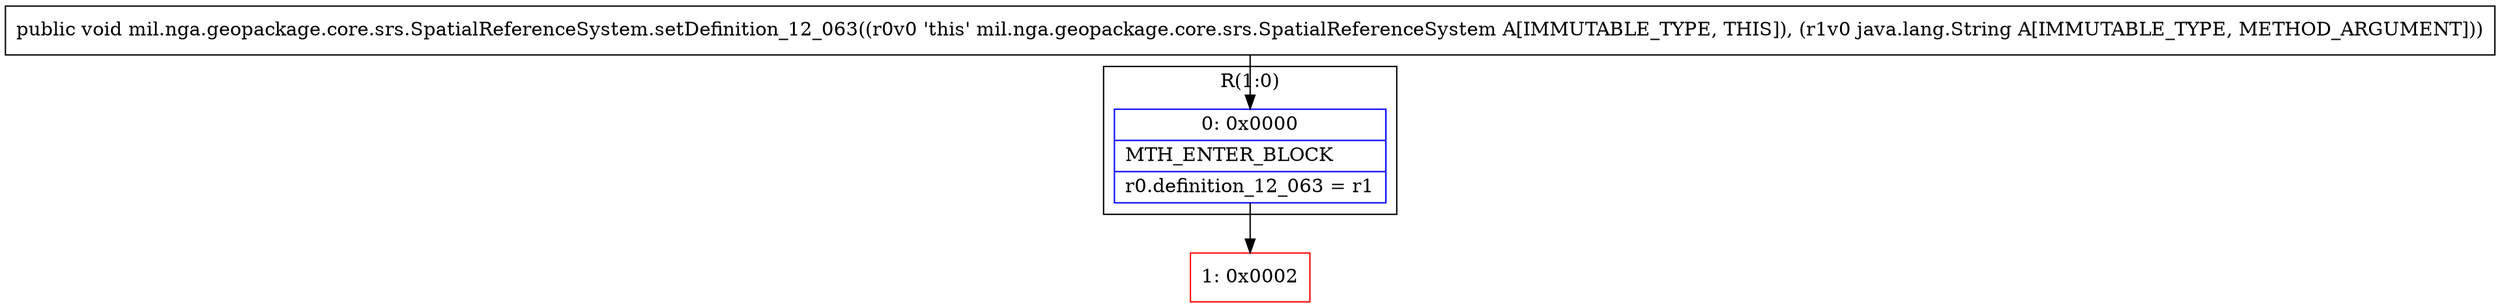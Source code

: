digraph "CFG formil.nga.geopackage.core.srs.SpatialReferenceSystem.setDefinition_12_063(Ljava\/lang\/String;)V" {
subgraph cluster_Region_1734263176 {
label = "R(1:0)";
node [shape=record,color=blue];
Node_0 [shape=record,label="{0\:\ 0x0000|MTH_ENTER_BLOCK\l|r0.definition_12_063 = r1\l}"];
}
Node_1 [shape=record,color=red,label="{1\:\ 0x0002}"];
MethodNode[shape=record,label="{public void mil.nga.geopackage.core.srs.SpatialReferenceSystem.setDefinition_12_063((r0v0 'this' mil.nga.geopackage.core.srs.SpatialReferenceSystem A[IMMUTABLE_TYPE, THIS]), (r1v0 java.lang.String A[IMMUTABLE_TYPE, METHOD_ARGUMENT])) }"];
MethodNode -> Node_0;
Node_0 -> Node_1;
}

